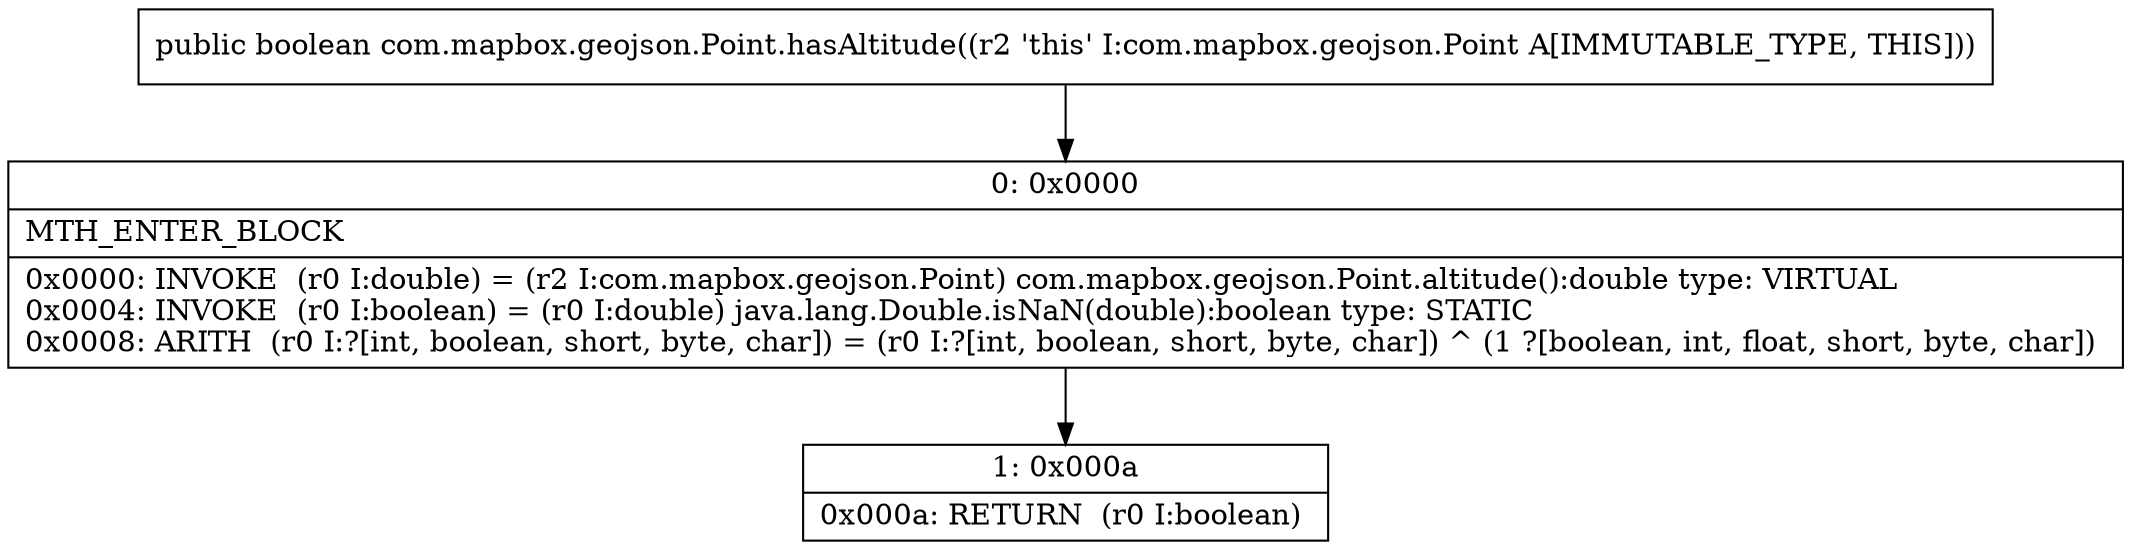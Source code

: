 digraph "CFG forcom.mapbox.geojson.Point.hasAltitude()Z" {
Node_0 [shape=record,label="{0\:\ 0x0000|MTH_ENTER_BLOCK\l|0x0000: INVOKE  (r0 I:double) = (r2 I:com.mapbox.geojson.Point) com.mapbox.geojson.Point.altitude():double type: VIRTUAL \l0x0004: INVOKE  (r0 I:boolean) = (r0 I:double) java.lang.Double.isNaN(double):boolean type: STATIC \l0x0008: ARITH  (r0 I:?[int, boolean, short, byte, char]) = (r0 I:?[int, boolean, short, byte, char]) ^ (1 ?[boolean, int, float, short, byte, char]) \l}"];
Node_1 [shape=record,label="{1\:\ 0x000a|0x000a: RETURN  (r0 I:boolean) \l}"];
MethodNode[shape=record,label="{public boolean com.mapbox.geojson.Point.hasAltitude((r2 'this' I:com.mapbox.geojson.Point A[IMMUTABLE_TYPE, THIS])) }"];
MethodNode -> Node_0;
Node_0 -> Node_1;
}

